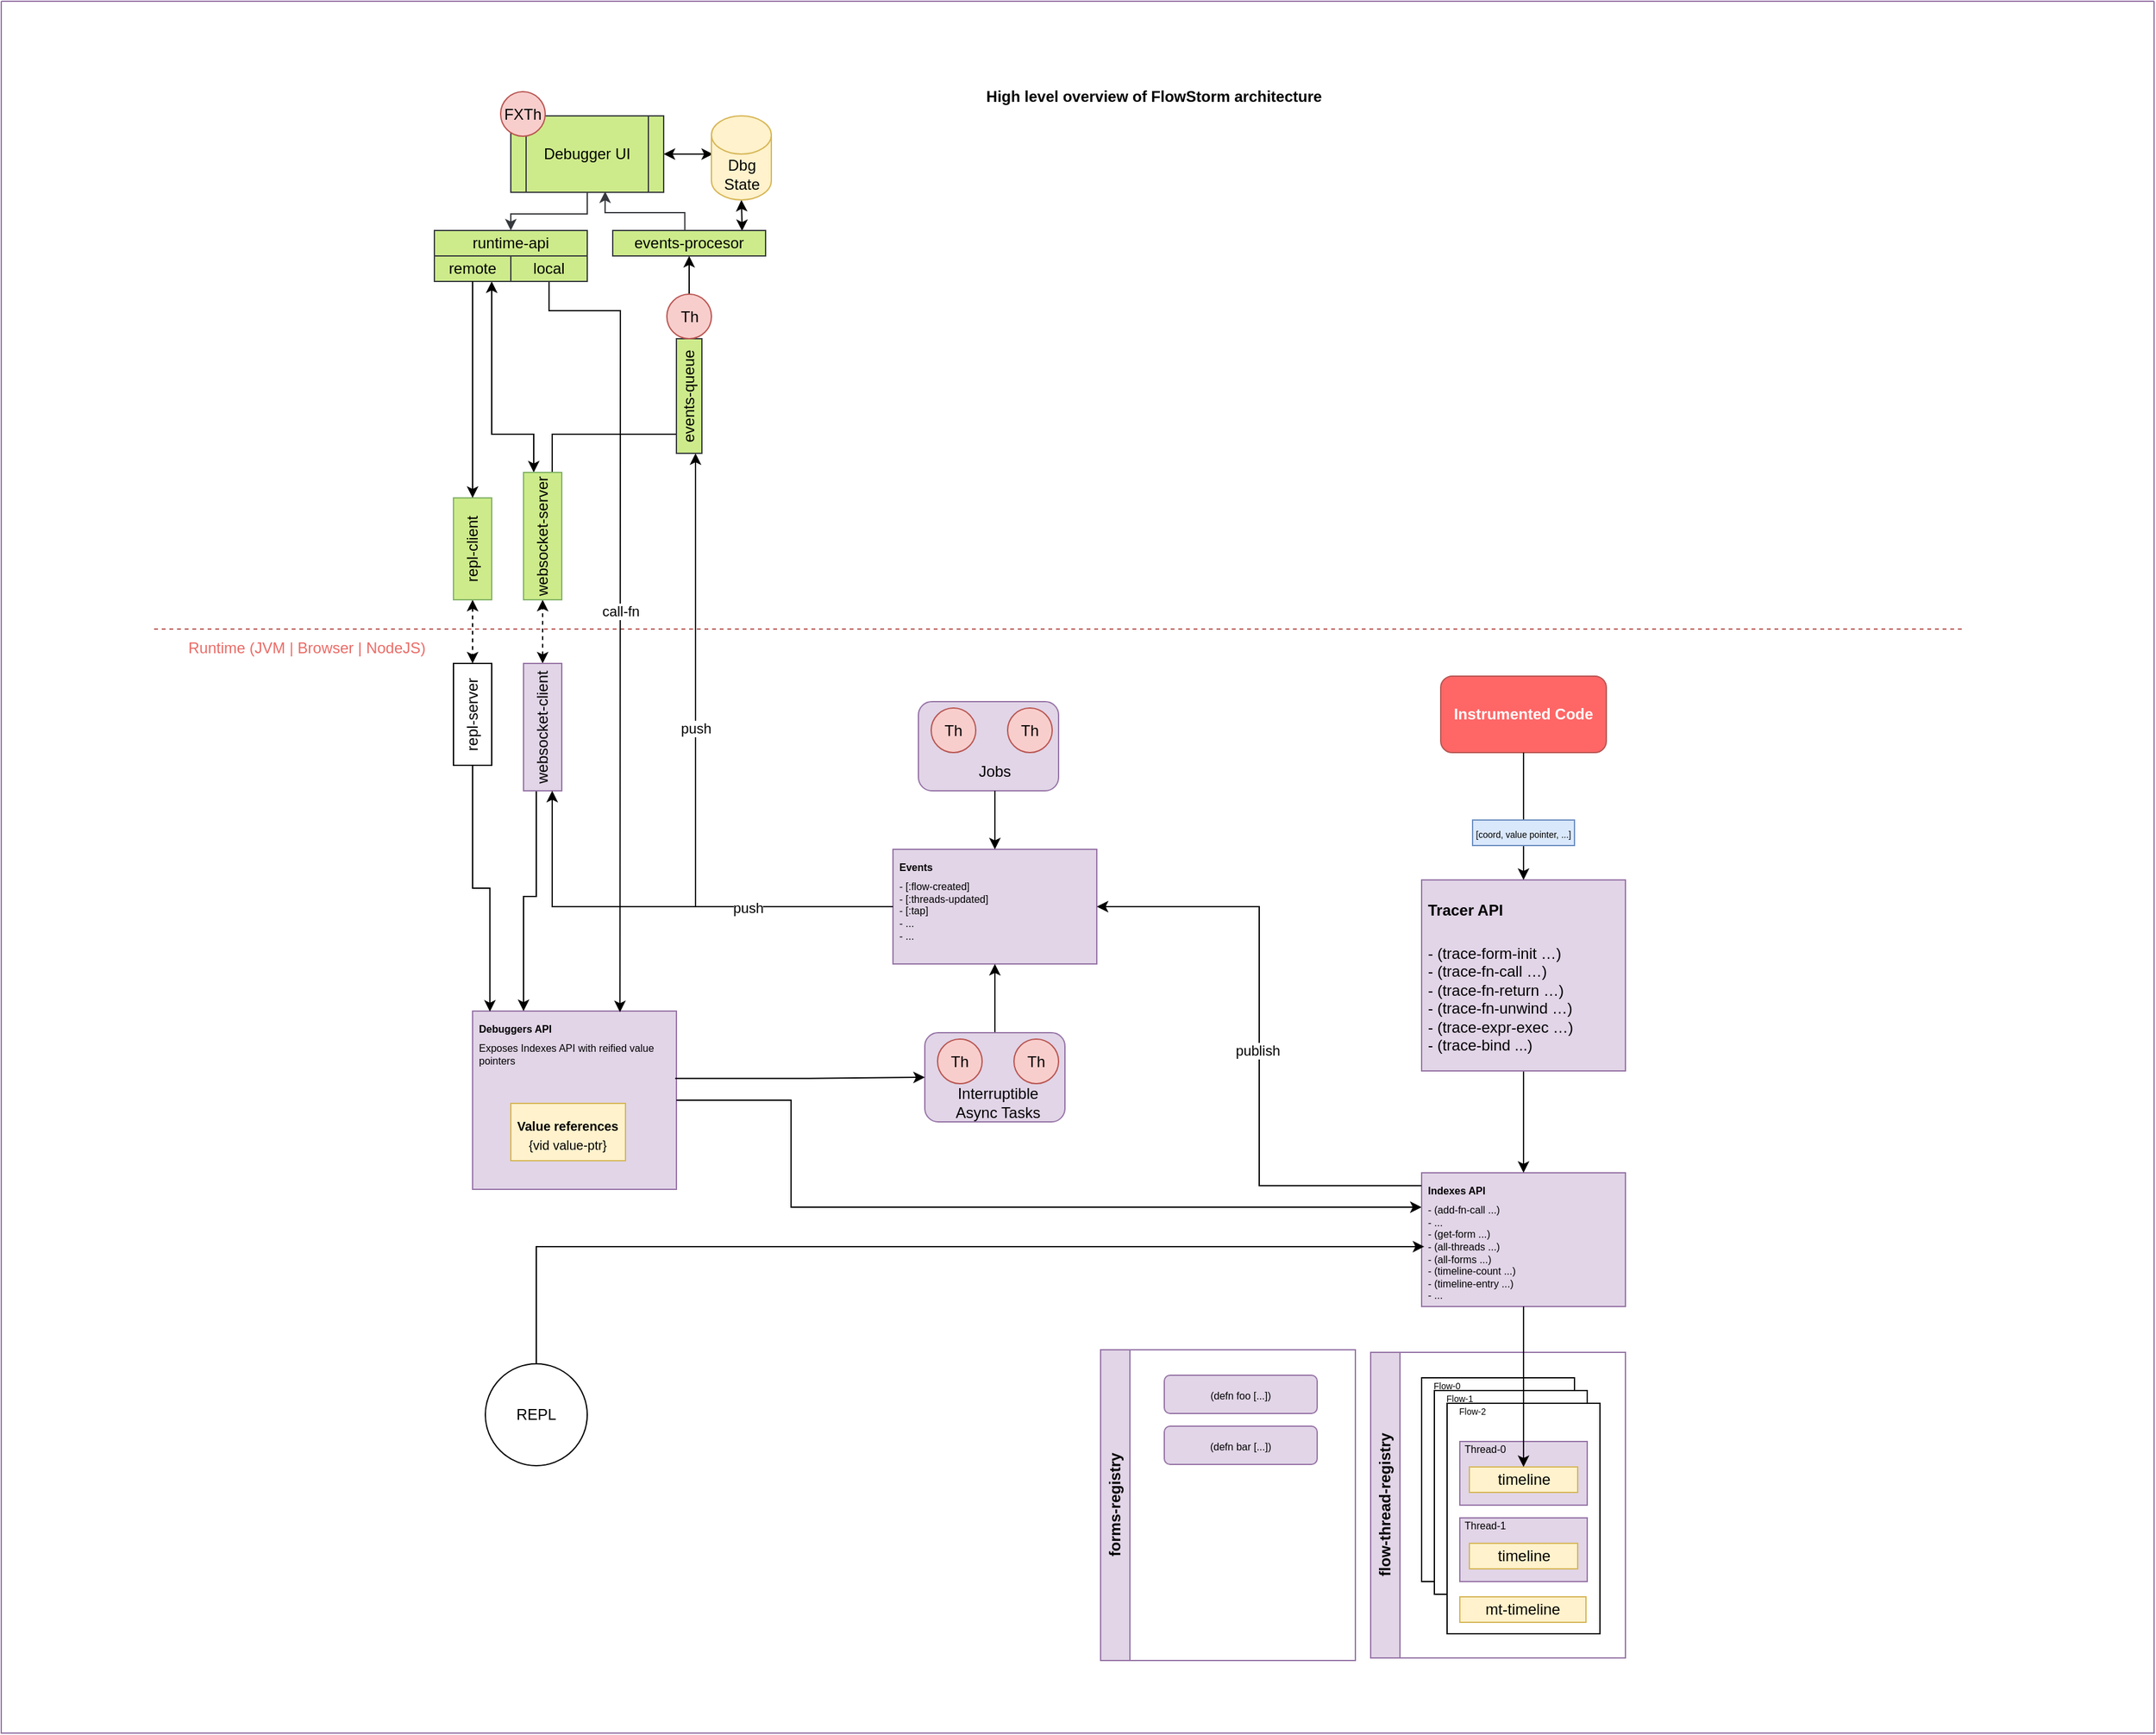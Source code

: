 <mxfile version="21.6.1" type="device">
  <diagram name="Page-1" id="KafUcJg5-WmZ6K7IxeHq">
    <mxGraphModel dx="1430" dy="844" grid="0" gridSize="10" guides="1" tooltips="1" connect="1" arrows="1" fold="1" page="1" pageScale="1" pageWidth="4681" pageHeight="3300" math="0" shadow="0">
      <root>
        <mxCell id="0" />
        <mxCell id="1" parent="0" />
        <mxCell id="op3-RK94J-eC3h-jjMCj-39" style="edgeStyle=orthogonalEdgeStyle;rounded=0;orthogonalLoop=1;jettySize=auto;html=1;entryX=-0.036;entryY=0.533;entryDx=0;entryDy=0;entryPerimeter=0;" parent="1" edge="1">
          <mxGeometry relative="1" as="geometry">
            <mxPoint x="1195.68" y="1485.99" as="targetPoint" />
          </mxGeometry>
        </mxCell>
        <mxCell id="op3-RK94J-eC3h-jjMCj-48" value="" style="group;fillColor=#e1d5e7;strokeColor=#9673a6;" parent="1" vertex="1" connectable="0">
          <mxGeometry x="1120" y="1170" width="160" height="140" as="geometry" />
        </mxCell>
        <mxCell id="op3-RK94J-eC3h-jjMCj-43" value="&lt;h1 style=&quot;font-size: 8px;&quot;&gt;&lt;font style=&quot;font-size: 8px;&quot;&gt;&lt;br&gt;&lt;/font&gt;&lt;/h1&gt;&lt;h1 style=&quot;font-size: 8px;&quot;&gt;Debuggers API&lt;/h1&gt;&lt;div style=&quot;font-size: 8px;&quot;&gt;&lt;div style=&quot;&quot;&gt;&lt;div style=&quot;&quot;&gt;&lt;div&gt;Exposes Indexes API with reified value pointers&amp;nbsp;&lt;/div&gt;&lt;/div&gt;&lt;div&gt;&lt;br&gt;&lt;/div&gt;&lt;/div&gt;&lt;/div&gt;" style="text;html=1;strokeColor=#9673a6;fillColor=#e1d5e7;spacing=5;spacingTop=-20;whiteSpace=wrap;overflow=hidden;rounded=0;" parent="op3-RK94J-eC3h-jjMCj-48" vertex="1">
          <mxGeometry width="160" height="140" as="geometry" />
        </mxCell>
        <mxCell id="op3-RK94J-eC3h-jjMCj-46" value="&lt;h1 style=&quot;font-size: 8px;&quot;&gt;&lt;br&gt;&lt;/h1&gt;&lt;div style=&quot;text-align: center;&quot;&gt;&lt;font style=&quot;font-size: 10px;&quot;&gt;&lt;b&gt;Value references&lt;/b&gt;&lt;/font&gt;&lt;/div&gt;&lt;div style=&quot;text-align: center;&quot;&gt;&lt;font style=&quot;font-size: 10px;&quot;&gt;{vid value-ptr}&lt;/font&gt;&lt;/div&gt;" style="text;html=1;strokeColor=#d6b656;fillColor=#fff2cc;spacing=5;spacingTop=-20;whiteSpace=wrap;overflow=hidden;rounded=0;" parent="op3-RK94J-eC3h-jjMCj-48" vertex="1">
          <mxGeometry x="30" y="72.5" width="90" height="45" as="geometry" />
        </mxCell>
        <mxCell id="op3-RK94J-eC3h-jjMCj-49" style="edgeStyle=orthogonalEdgeStyle;rounded=0;orthogonalLoop=1;jettySize=auto;html=1;entryX=0;entryY=0.25;entryDx=0;entryDy=0;" parent="1" source="op3-RK94J-eC3h-jjMCj-43" target="op3-RK94J-eC3h-jjMCj-29" edge="1">
          <mxGeometry relative="1" as="geometry">
            <Array as="points">
              <mxPoint x="1370" y="1240" />
              <mxPoint x="1370" y="1324" />
              <mxPoint x="1865" y="1324" />
            </Array>
          </mxGeometry>
        </mxCell>
        <mxCell id="op3-RK94J-eC3h-jjMCj-51" style="edgeStyle=orthogonalEdgeStyle;rounded=0;orthogonalLoop=1;jettySize=auto;html=1;entryX=0.25;entryY=0;entryDx=0;entryDy=0;" parent="1" source="op3-RK94J-eC3h-jjMCj-50" target="op3-RK94J-eC3h-jjMCj-43" edge="1">
          <mxGeometry relative="1" as="geometry">
            <Array as="points">
              <mxPoint x="1170" y="1080" />
              <mxPoint x="1160" y="1080" />
            </Array>
          </mxGeometry>
        </mxCell>
        <mxCell id="op3-RK94J-eC3h-jjMCj-54" value="" style="endArrow=none;dashed=1;html=1;rounded=0;fontColor=#EA6B66;labelBorderColor=#EA6B66;labelBackgroundColor=#EA6B66;fillColor=#f8cecc;strokeColor=#b85450;" parent="1" edge="1">
          <mxGeometry width="50" height="50" relative="1" as="geometry">
            <mxPoint x="870" y="870" as="sourcePoint" />
            <mxPoint x="2290" y="870" as="targetPoint" />
          </mxGeometry>
        </mxCell>
        <mxCell id="op3-RK94J-eC3h-jjMCj-55" value="Runtime (JVM | Browser | NodeJS)" style="text;html=1;strokeColor=none;fillColor=none;align=center;verticalAlign=middle;whiteSpace=wrap;rounded=0;fontColor=#EA6B66;" parent="1" vertex="1">
          <mxGeometry x="890" y="870" width="200" height="30" as="geometry" />
        </mxCell>
        <mxCell id="op3-RK94J-eC3h-jjMCj-67" value="&lt;font style=&quot;font-size: 11px;&quot;&gt;call-fn&lt;/font&gt;" style="edgeStyle=orthogonalEdgeStyle;rounded=0;orthogonalLoop=1;jettySize=auto;html=1;exitX=0.5;exitY=1;exitDx=0;exitDy=0;entryX=0.723;entryY=0.006;entryDx=0;entryDy=0;entryPerimeter=0;" parent="1" source="op3-RK94J-eC3h-jjMCj-61" target="op3-RK94J-eC3h-jjMCj-43" edge="1">
          <mxGeometry relative="1" as="geometry">
            <Array as="points">
              <mxPoint x="1180" y="620" />
              <mxPoint x="1236" y="620" />
              <mxPoint x="1236" y="650" />
            </Array>
          </mxGeometry>
        </mxCell>
        <mxCell id="op3-RK94J-eC3h-jjMCj-69" value="" style="swimlane;startSize=0;fillColor=#e1d5e7;strokeColor=#9673a6;" parent="1" vertex="1">
          <mxGeometry x="750" y="377" width="1690" height="1360" as="geometry" />
        </mxCell>
        <mxCell id="op3-RK94J-eC3h-jjMCj-68" value="&lt;b&gt;High level overview of FlowStorm architecture&lt;/b&gt;" style="text;html=1;strokeColor=none;fillColor=none;align=center;verticalAlign=middle;whiteSpace=wrap;rounded=0;" parent="op3-RK94J-eC3h-jjMCj-69" vertex="1">
          <mxGeometry x="565" y="60" width="680" height="30" as="geometry" />
        </mxCell>
        <mxCell id="op3-RK94J-eC3h-jjMCj-29" value="&lt;h1 style=&quot;font-size: 8px;&quot;&gt;&lt;font style=&quot;font-size: 8px;&quot;&gt;&lt;br&gt;&lt;/font&gt;&lt;/h1&gt;&lt;h1 style=&quot;font-size: 8px;&quot;&gt;&lt;font style=&quot;font-size: 8px;&quot;&gt;Indexes API&lt;/font&gt;&lt;/h1&gt;&lt;div style=&quot;font-size: 8px;&quot;&gt;&lt;div style=&quot;&quot;&gt;&lt;div style=&quot;&quot;&gt;&lt;font style=&quot;font-size: 8px;&quot;&gt;- (add-fn-call ...)&lt;/font&gt;&lt;/div&gt;&lt;div style=&quot;&quot;&gt;&lt;font style=&quot;font-size: 8px;&quot;&gt;- ...&lt;/font&gt;&lt;/div&gt;&lt;div style=&quot;&quot;&gt;&lt;font style=&quot;font-size: 8px;&quot;&gt;- (get-form ...)&lt;/font&gt;&lt;/div&gt;&lt;div style=&quot;&quot;&gt;&lt;font style=&quot;font-size: 8px;&quot;&gt;- (all-threads ...)&lt;/font&gt;&lt;/div&gt;&lt;div style=&quot;&quot;&gt;&lt;font style=&quot;font-size: 8px;&quot;&gt;- (all-forms ...)&lt;/font&gt;&lt;/div&gt;&lt;div style=&quot;&quot;&gt;&lt;font style=&quot;font-size: 8px;&quot;&gt;- (timeline-count ...)&lt;/font&gt;&lt;/div&gt;&lt;div style=&quot;&quot;&gt;&lt;font style=&quot;font-size: 8px;&quot;&gt;- (timeline-entry ...)&lt;/font&gt;&lt;/div&gt;&lt;div style=&quot;&quot;&gt;&lt;font style=&quot;font-size: 8px;&quot;&gt;- ...&lt;/font&gt;&lt;/div&gt;&lt;/div&gt;&lt;/div&gt;" style="text;html=1;strokeColor=#9673a6;fillColor=#e1d5e7;spacing=5;spacingTop=-20;whiteSpace=wrap;overflow=hidden;rounded=0;" parent="op3-RK94J-eC3h-jjMCj-69" vertex="1">
          <mxGeometry x="1115" y="920" width="160" height="105" as="geometry" />
        </mxCell>
        <mxCell id="SQkHDufhQtF8TV6C0DT0-6" style="edgeStyle=orthogonalEdgeStyle;rounded=0;orthogonalLoop=1;jettySize=auto;html=1;exitX=0;exitY=0.5;exitDx=0;exitDy=0;entryX=0;entryY=0.75;entryDx=0;entryDy=0;" parent="op3-RK94J-eC3h-jjMCj-69" source="op3-RK94J-eC3h-jjMCj-32" target="SQkHDufhQtF8TV6C0DT0-3" edge="1">
          <mxGeometry relative="1" as="geometry" />
        </mxCell>
        <mxCell id="SQkHDufhQtF8TV6C0DT0-13" value="push" style="edgeLabel;html=1;align=center;verticalAlign=middle;resizable=0;points=[];" parent="SQkHDufhQtF8TV6C0DT0-6" vertex="1" connectable="0">
          <mxGeometry x="0.156" relative="1" as="geometry">
            <mxPoint as="offset" />
          </mxGeometry>
        </mxCell>
        <mxCell id="op3-RK94J-eC3h-jjMCj-32" value="&lt;h1 style=&quot;font-size: 8px;&quot;&gt;&lt;font style=&quot;font-size: 8px;&quot;&gt;&lt;br&gt;&lt;/font&gt;&lt;/h1&gt;&lt;h1 style=&quot;font-size: 8px;&quot;&gt;Events&lt;/h1&gt;&lt;div style=&quot;font-size: 8px;&quot;&gt;&lt;div style=&quot;&quot;&gt;&lt;div style=&quot;&quot;&gt;&lt;div&gt;&lt;span style=&quot;background-color: initial;&quot;&gt;- [:flow-created]&lt;/span&gt;&lt;br&gt;&lt;/div&gt;&lt;div&gt;- [:threads-updated]&lt;/div&gt;&lt;div&gt;- [:tap]&lt;/div&gt;&lt;div&gt;- ...&lt;/div&gt;&lt;div&gt;- ...&lt;/div&gt;&lt;div&gt;&lt;br&gt;&lt;/div&gt;&lt;/div&gt;&lt;div&gt;&lt;br&gt;&lt;/div&gt;&lt;/div&gt;&lt;/div&gt;" style="text;html=1;strokeColor=#9673a6;fillColor=#e1d5e7;spacing=5;spacingTop=-20;whiteSpace=wrap;overflow=hidden;rounded=0;" parent="op3-RK94J-eC3h-jjMCj-69" vertex="1">
          <mxGeometry x="700" y="666" width="160" height="90" as="geometry" />
        </mxCell>
        <mxCell id="SQkHDufhQtF8TV6C0DT0-9" style="edgeStyle=orthogonalEdgeStyle;rounded=0;orthogonalLoop=1;jettySize=auto;html=1;exitX=0.5;exitY=0;exitDx=0;exitDy=0;entryX=0.5;entryY=1;entryDx=0;entryDy=0;startArrow=classic;startFill=1;dashed=1;" parent="op3-RK94J-eC3h-jjMCj-69" source="op3-RK94J-eC3h-jjMCj-50" target="SQkHDufhQtF8TV6C0DT0-7" edge="1">
          <mxGeometry relative="1" as="geometry" />
        </mxCell>
        <mxCell id="op3-RK94J-eC3h-jjMCj-50" value="websocket-client" style="rounded=0;whiteSpace=wrap;html=1;horizontal=0;fillColor=#e1d5e7;strokeColor=#9673a6;" parent="op3-RK94J-eC3h-jjMCj-69" vertex="1">
          <mxGeometry x="410" y="520" width="30" height="100" as="geometry" />
        </mxCell>
        <mxCell id="op3-RK94J-eC3h-jjMCj-52" style="edgeStyle=orthogonalEdgeStyle;rounded=0;orthogonalLoop=1;jettySize=auto;html=1;entryX=0.75;entryY=1;entryDx=0;entryDy=0;" parent="op3-RK94J-eC3h-jjMCj-69" source="op3-RK94J-eC3h-jjMCj-32" target="op3-RK94J-eC3h-jjMCj-50" edge="1">
          <mxGeometry relative="1" as="geometry" />
        </mxCell>
        <mxCell id="op3-RK94J-eC3h-jjMCj-53" value="push" style="edgeLabel;html=1;align=center;verticalAlign=middle;resizable=0;points=[];" parent="op3-RK94J-eC3h-jjMCj-52" vertex="1" connectable="0">
          <mxGeometry x="-0.362" y="1" relative="1" as="geometry">
            <mxPoint as="offset" />
          </mxGeometry>
        </mxCell>
        <mxCell id="op3-RK94J-eC3h-jjMCj-66" style="edgeStyle=orthogonalEdgeStyle;rounded=0;orthogonalLoop=1;jettySize=auto;html=1;entryX=0.25;entryY=0;entryDx=0;entryDy=0;startArrow=classic;startFill=1;exitX=0.75;exitY=1;exitDx=0;exitDy=0;" parent="op3-RK94J-eC3h-jjMCj-69" source="op3-RK94J-eC3h-jjMCj-60" target="SQkHDufhQtF8TV6C0DT0-7" edge="1">
          <mxGeometry relative="1" as="geometry">
            <Array as="points">
              <mxPoint x="385" y="340" />
              <mxPoint x="418" y="340" />
              <mxPoint x="418" y="370" />
            </Array>
          </mxGeometry>
        </mxCell>
        <mxCell id="SQkHDufhQtF8TV6C0DT0-5" style="edgeStyle=orthogonalEdgeStyle;rounded=0;orthogonalLoop=1;jettySize=auto;html=1;exitX=0.75;exitY=0;exitDx=0;exitDy=0;entryX=0;entryY=0.25;entryDx=0;entryDy=0;" parent="op3-RK94J-eC3h-jjMCj-69" source="SQkHDufhQtF8TV6C0DT0-7" target="SQkHDufhQtF8TV6C0DT0-3" edge="1">
          <mxGeometry relative="1" as="geometry">
            <Array as="points">
              <mxPoint x="433" y="340" />
              <mxPoint x="535" y="340" />
            </Array>
          </mxGeometry>
        </mxCell>
        <mxCell id="3JVosarM1otrULn8aCVN-28" style="edgeStyle=orthogonalEdgeStyle;rounded=0;orthogonalLoop=1;jettySize=auto;html=1;exitX=1;exitY=0.5;exitDx=0;exitDy=0;entryX=0.025;entryY=0.444;entryDx=0;entryDy=0;entryPerimeter=0;startArrow=classic;startFill=1;" edge="1" parent="op3-RK94J-eC3h-jjMCj-69" source="op3-RK94J-eC3h-jjMCj-56" target="3JVosarM1otrULn8aCVN-23">
          <mxGeometry relative="1" as="geometry" />
        </mxCell>
        <mxCell id="op3-RK94J-eC3h-jjMCj-56" value="Debugger UI" style="shape=process;whiteSpace=wrap;html=1;backgroundOutline=1;fillColor=#cdeb8b;strokeColor=#36393d;" parent="op3-RK94J-eC3h-jjMCj-69" vertex="1">
          <mxGeometry x="400" y="90" width="120" height="60" as="geometry" />
        </mxCell>
        <mxCell id="op3-RK94J-eC3h-jjMCj-57" value="runtime-api" style="rounded=0;whiteSpace=wrap;html=1;fillColor=#cdeb8b;strokeColor=#36393d;" parent="op3-RK94J-eC3h-jjMCj-69" vertex="1">
          <mxGeometry x="340" y="180" width="120" height="20" as="geometry" />
        </mxCell>
        <mxCell id="op3-RK94J-eC3h-jjMCj-60" value="remote" style="rounded=0;whiteSpace=wrap;html=1;fillColor=#cdeb8b;strokeColor=#36393d;" parent="op3-RK94J-eC3h-jjMCj-69" vertex="1">
          <mxGeometry x="340" y="200" width="60" height="20" as="geometry" />
        </mxCell>
        <mxCell id="op3-RK94J-eC3h-jjMCj-61" value="local" style="rounded=0;whiteSpace=wrap;html=1;fillColor=#cdeb8b;strokeColor=#36393d;" parent="op3-RK94J-eC3h-jjMCj-69" vertex="1">
          <mxGeometry x="400" y="200" width="60" height="20" as="geometry" />
        </mxCell>
        <mxCell id="SQkHDufhQtF8TV6C0DT0-11" style="edgeStyle=orthogonalEdgeStyle;rounded=0;orthogonalLoop=1;jettySize=auto;html=1;exitX=0.5;exitY=1;exitDx=0;exitDy=0;entryX=0.5;entryY=0;entryDx=0;entryDy=0;startArrow=classic;startFill=1;dashed=1;" parent="op3-RK94J-eC3h-jjMCj-69" source="op3-RK94J-eC3h-jjMCj-62" target="SQkHDufhQtF8TV6C0DT0-10" edge="1">
          <mxGeometry relative="1" as="geometry" />
        </mxCell>
        <mxCell id="op3-RK94J-eC3h-jjMCj-62" value="repl-client" style="rounded=0;whiteSpace=wrap;html=1;horizontal=0;fillColor=#CDEB8B;strokeColor=#82b366;" parent="op3-RK94J-eC3h-jjMCj-69" vertex="1">
          <mxGeometry x="355" y="390" width="30" height="80" as="geometry" />
        </mxCell>
        <mxCell id="op3-RK94J-eC3h-jjMCj-64" style="edgeStyle=orthogonalEdgeStyle;rounded=0;orthogonalLoop=1;jettySize=auto;html=1;entryX=0.5;entryY=0;entryDx=0;entryDy=0;" parent="op3-RK94J-eC3h-jjMCj-69" source="op3-RK94J-eC3h-jjMCj-60" target="op3-RK94J-eC3h-jjMCj-62" edge="1">
          <mxGeometry relative="1" as="geometry" />
        </mxCell>
        <mxCell id="3JVosarM1otrULn8aCVN-27" style="edgeStyle=orthogonalEdgeStyle;rounded=0;orthogonalLoop=1;jettySize=auto;html=1;exitX=0.846;exitY=0.02;exitDx=0;exitDy=0;entryX=0.5;entryY=1;entryDx=0;entryDy=0;entryPerimeter=0;exitPerimeter=0;startArrow=classic;startFill=1;" edge="1" parent="op3-RK94J-eC3h-jjMCj-69" source="SQkHDufhQtF8TV6C0DT0-1" target="3JVosarM1otrULn8aCVN-23">
          <mxGeometry relative="1" as="geometry">
            <Array as="points">
              <mxPoint x="582" y="175" />
              <mxPoint x="581" y="175" />
            </Array>
          </mxGeometry>
        </mxCell>
        <mxCell id="SQkHDufhQtF8TV6C0DT0-1" value="events-procesor" style="rounded=0;whiteSpace=wrap;html=1;fillColor=#cdeb8b;strokeColor=#36393d;" parent="op3-RK94J-eC3h-jjMCj-69" vertex="1">
          <mxGeometry x="480" y="180" width="120" height="20" as="geometry" />
        </mxCell>
        <mxCell id="SQkHDufhQtF8TV6C0DT0-4" style="edgeStyle=orthogonalEdgeStyle;rounded=0;orthogonalLoop=1;jettySize=auto;html=1;exitX=0.5;exitY=0;exitDx=0;exitDy=0;entryX=0.5;entryY=1;entryDx=0;entryDy=0;" parent="op3-RK94J-eC3h-jjMCj-69" source="3JVosarM1otrULn8aCVN-2" target="SQkHDufhQtF8TV6C0DT0-1" edge="1">
          <mxGeometry relative="1" as="geometry">
            <Array as="points" />
          </mxGeometry>
        </mxCell>
        <mxCell id="op3-RK94J-eC3h-jjMCj-63" style="edgeStyle=orthogonalEdgeStyle;rounded=0;orthogonalLoop=1;jettySize=auto;html=1;entryX=0.5;entryY=0;entryDx=0;entryDy=0;fillColor=#cdeb8b;strokeColor=#36393d;exitX=0.5;exitY=1;exitDx=0;exitDy=0;" parent="op3-RK94J-eC3h-jjMCj-69" source="op3-RK94J-eC3h-jjMCj-56" target="op3-RK94J-eC3h-jjMCj-57" edge="1">
          <mxGeometry relative="1" as="geometry">
            <mxPoint x="400" y="160" as="sourcePoint" />
            <Array as="points">
              <mxPoint x="460" y="167" />
              <mxPoint x="400" y="167" />
            </Array>
          </mxGeometry>
        </mxCell>
        <mxCell id="SQkHDufhQtF8TV6C0DT0-2" style="edgeStyle=orthogonalEdgeStyle;rounded=0;orthogonalLoop=1;jettySize=auto;html=1;entryX=0.617;entryY=0.989;entryDx=0;entryDy=0;fillColor=#cdeb8b;strokeColor=#36393d;exitX=0.472;exitY=-0.017;exitDx=0;exitDy=0;exitPerimeter=0;entryPerimeter=0;" parent="op3-RK94J-eC3h-jjMCj-69" source="SQkHDufhQtF8TV6C0DT0-1" target="op3-RK94J-eC3h-jjMCj-56" edge="1">
          <mxGeometry relative="1" as="geometry">
            <mxPoint x="470" y="160" as="sourcePoint" />
            <mxPoint x="410" y="190" as="targetPoint" />
            <Array as="points">
              <mxPoint x="537" y="166" />
              <mxPoint x="474" y="166" />
            </Array>
          </mxGeometry>
        </mxCell>
        <mxCell id="SQkHDufhQtF8TV6C0DT0-7" value="websocket-server" style="rounded=0;whiteSpace=wrap;html=1;horizontal=0;fillColor=#CDEB8B;strokeColor=#82b366;" parent="op3-RK94J-eC3h-jjMCj-69" vertex="1">
          <mxGeometry x="410" y="370" width="30" height="100" as="geometry" />
        </mxCell>
        <mxCell id="SQkHDufhQtF8TV6C0DT0-10" value="repl-server" style="rounded=0;whiteSpace=wrap;html=1;horizontal=0;" parent="op3-RK94J-eC3h-jjMCj-69" vertex="1">
          <mxGeometry x="355" y="520" width="30" height="80" as="geometry" />
        </mxCell>
        <mxCell id="op3-RK94J-eC3h-jjMCj-38" value="REPL" style="ellipse;whiteSpace=wrap;html=1;aspect=fixed;" parent="op3-RK94J-eC3h-jjMCj-69" vertex="1">
          <mxGeometry x="380" y="1070" width="80" height="80" as="geometry" />
        </mxCell>
        <mxCell id="op3-RK94J-eC3h-jjMCj-40" style="edgeStyle=orthogonalEdgeStyle;rounded=0;orthogonalLoop=1;jettySize=auto;html=1;entryX=0.013;entryY=0.552;entryDx=0;entryDy=0;entryPerimeter=0;" parent="op3-RK94J-eC3h-jjMCj-69" source="op3-RK94J-eC3h-jjMCj-38" target="op3-RK94J-eC3h-jjMCj-29" edge="1">
          <mxGeometry relative="1" as="geometry">
            <mxPoint x="445.68" y="1166.68" as="targetPoint" />
            <Array as="points">
              <mxPoint x="420" y="978" />
            </Array>
          </mxGeometry>
        </mxCell>
        <mxCell id="op3-RK94J-eC3h-jjMCj-1" value="&lt;font color=&quot;#ffffff&quot;&gt;&lt;b&gt;Instrumented Code&lt;/b&gt;&lt;/font&gt;" style="rounded=1;whiteSpace=wrap;html=1;fillColor=#FF6666;strokeColor=#b85450;" parent="op3-RK94J-eC3h-jjMCj-69" vertex="1">
          <mxGeometry x="1130" y="530" width="130" height="60" as="geometry" />
        </mxCell>
        <mxCell id="SQkHDufhQtF8TV6C0DT0-14" style="edgeStyle=orthogonalEdgeStyle;rounded=0;orthogonalLoop=1;jettySize=auto;html=1;exitX=0.5;exitY=1;exitDx=0;exitDy=0;entryX=0.5;entryY=0;entryDx=0;entryDy=0;" parent="op3-RK94J-eC3h-jjMCj-69" source="op3-RK94J-eC3h-jjMCj-3" target="op3-RK94J-eC3h-jjMCj-29" edge="1">
          <mxGeometry relative="1" as="geometry" />
        </mxCell>
        <mxCell id="op3-RK94J-eC3h-jjMCj-3" value="&lt;h1&gt;&lt;font style=&quot;font-size: 12px;&quot;&gt;Tracer API&lt;/font&gt;&lt;/h1&gt;&lt;div&gt;&lt;div style=&quot;&quot;&gt;- (trace-form-init …)&lt;/div&gt;&lt;div style=&quot;&quot;&gt;- (trace-fn-call …)&lt;/div&gt;&lt;div style=&quot;&quot;&gt;- (trace-fn-return …)&lt;br&gt;&lt;/div&gt;&lt;div style=&quot;&quot;&gt;- (trace-fn-unwind …)&lt;/div&gt;&lt;div style=&quot;&quot;&gt;- (trace-expr-exec …)&lt;/div&gt;&lt;/div&gt;&lt;div style=&quot;&quot;&gt;- (trace-bind ...)&lt;/div&gt;" style="text;html=1;strokeColor=#9673a6;fillColor=#e1d5e7;spacing=5;spacingTop=-20;whiteSpace=wrap;overflow=hidden;rounded=0;" parent="op3-RK94J-eC3h-jjMCj-69" vertex="1">
          <mxGeometry x="1115" y="690" width="160" height="150" as="geometry" />
        </mxCell>
        <mxCell id="op3-RK94J-eC3h-jjMCj-5" value="" style="edgeStyle=orthogonalEdgeStyle;rounded=0;orthogonalLoop=1;jettySize=auto;html=1;entryX=0.5;entryY=0;entryDx=0;entryDy=0;" parent="op3-RK94J-eC3h-jjMCj-69" source="op3-RK94J-eC3h-jjMCj-1" target="op3-RK94J-eC3h-jjMCj-3" edge="1">
          <mxGeometry relative="1" as="geometry" />
        </mxCell>
        <mxCell id="op3-RK94J-eC3h-jjMCj-33" style="edgeStyle=orthogonalEdgeStyle;rounded=0;orthogonalLoop=1;jettySize=auto;html=1;entryX=1;entryY=0.5;entryDx=0;entryDy=0;exitX=-0.001;exitY=0.096;exitDx=0;exitDy=0;exitPerimeter=0;" parent="op3-RK94J-eC3h-jjMCj-69" source="op3-RK94J-eC3h-jjMCj-29" target="op3-RK94J-eC3h-jjMCj-32" edge="1">
          <mxGeometry relative="1" as="geometry" />
        </mxCell>
        <mxCell id="op3-RK94J-eC3h-jjMCj-34" value="publish" style="edgeLabel;html=1;align=center;verticalAlign=middle;resizable=0;points=[];" parent="op3-RK94J-eC3h-jjMCj-33" vertex="1" connectable="0">
          <mxGeometry x="-0.014" y="2" relative="1" as="geometry">
            <mxPoint as="offset" />
          </mxGeometry>
        </mxCell>
        <mxCell id="op3-RK94J-eC3h-jjMCj-22" value="" style="group;" parent="op3-RK94J-eC3h-jjMCj-69" vertex="1" connectable="0">
          <mxGeometry x="1075" y="1061" width="200" height="270" as="geometry" />
        </mxCell>
        <mxCell id="op3-RK94J-eC3h-jjMCj-7" value="" style="rounded=0;whiteSpace=wrap;html=1;" parent="op3-RK94J-eC3h-jjMCj-22" vertex="1">
          <mxGeometry x="40" y="20" width="120" height="160" as="geometry" />
        </mxCell>
        <mxCell id="op3-RK94J-eC3h-jjMCj-8" value="" style="rounded=0;whiteSpace=wrap;html=1;" parent="op3-RK94J-eC3h-jjMCj-22" vertex="1">
          <mxGeometry x="50" y="30" width="120" height="160" as="geometry" />
        </mxCell>
        <mxCell id="op3-RK94J-eC3h-jjMCj-9" value="" style="rounded=0;whiteSpace=wrap;html=1;" parent="op3-RK94J-eC3h-jjMCj-22" vertex="1">
          <mxGeometry x="60" y="40" width="120" height="181" as="geometry" />
        </mxCell>
        <mxCell id="op3-RK94J-eC3h-jjMCj-13" value="" style="group;fillColor=#e1d5e7;strokeColor=#9673a6;" parent="op3-RK94J-eC3h-jjMCj-22" vertex="1" connectable="0">
          <mxGeometry x="70" y="70" width="100" height="50" as="geometry" />
        </mxCell>
        <mxCell id="op3-RK94J-eC3h-jjMCj-10" value="" style="rounded=0;whiteSpace=wrap;html=1;fillColor=#e1d5e7;strokeColor=#9673a6;" parent="op3-RK94J-eC3h-jjMCj-13" vertex="1">
          <mxGeometry width="100" height="50" as="geometry" />
        </mxCell>
        <mxCell id="op3-RK94J-eC3h-jjMCj-11" value="&lt;font style=&quot;font-size: 8px;&quot;&gt;Thread-0&lt;/font&gt;" style="text;html=1;strokeColor=none;fillColor=none;align=center;verticalAlign=middle;whiteSpace=wrap;rounded=0;" parent="op3-RK94J-eC3h-jjMCj-13" vertex="1">
          <mxGeometry width="40" height="10" as="geometry" />
        </mxCell>
        <mxCell id="op3-RK94J-eC3h-jjMCj-12" value="timeline" style="rounded=0;whiteSpace=wrap;html=1;fillColor=#fff2cc;strokeColor=#d6b656;" parent="op3-RK94J-eC3h-jjMCj-13" vertex="1">
          <mxGeometry x="7.5" y="20" width="85" height="20" as="geometry" />
        </mxCell>
        <mxCell id="op3-RK94J-eC3h-jjMCj-14" value="" style="group;fillColor=#e1d5e7;strokeColor=#9673a6;" parent="op3-RK94J-eC3h-jjMCj-22" vertex="1" connectable="0">
          <mxGeometry x="70" y="130" width="100" height="50" as="geometry" />
        </mxCell>
        <mxCell id="op3-RK94J-eC3h-jjMCj-16" value="&lt;font style=&quot;font-size: 8px;&quot;&gt;Thread-1&lt;/font&gt;" style="text;html=1;strokeColor=none;fillColor=none;align=center;verticalAlign=middle;whiteSpace=wrap;rounded=0;" parent="op3-RK94J-eC3h-jjMCj-14" vertex="1">
          <mxGeometry width="40" height="10" as="geometry" />
        </mxCell>
        <mxCell id="op3-RK94J-eC3h-jjMCj-17" value="timeline" style="rounded=0;whiteSpace=wrap;html=1;fillColor=#fff2cc;strokeColor=#d6b656;" parent="op3-RK94J-eC3h-jjMCj-14" vertex="1">
          <mxGeometry x="7.5" y="20" width="85" height="20" as="geometry" />
        </mxCell>
        <mxCell id="op3-RK94J-eC3h-jjMCj-18" value="&lt;font style=&quot;font-size: 7px;&quot;&gt;Flow-0&lt;/font&gt;" style="text;html=1;strokeColor=none;fillColor=none;align=center;verticalAlign=middle;whiteSpace=wrap;rounded=0;" parent="op3-RK94J-eC3h-jjMCj-22" vertex="1">
          <mxGeometry x="30" y="20" width="60" height="10" as="geometry" />
        </mxCell>
        <mxCell id="op3-RK94J-eC3h-jjMCj-19" value="&lt;font style=&quot;font-size: 7px;&quot;&gt;Flow-1&lt;/font&gt;" style="text;html=1;strokeColor=none;fillColor=none;align=center;verticalAlign=middle;whiteSpace=wrap;rounded=0;" parent="op3-RK94J-eC3h-jjMCj-22" vertex="1">
          <mxGeometry x="40" y="30" width="60" height="10" as="geometry" />
        </mxCell>
        <mxCell id="op3-RK94J-eC3h-jjMCj-20" value="&lt;font style=&quot;font-size: 7px;&quot;&gt;Flow-2&lt;/font&gt;" style="text;html=1;strokeColor=none;fillColor=none;align=center;verticalAlign=middle;whiteSpace=wrap;rounded=0;" parent="op3-RK94J-eC3h-jjMCj-22" vertex="1">
          <mxGeometry x="50" y="40" width="60" height="10" as="geometry" />
        </mxCell>
        <mxCell id="op3-RK94J-eC3h-jjMCj-21" value="flow-thread-registry" style="swimlane;horizontal=0;whiteSpace=wrap;html=1;fillColor=#e1d5e7;strokeColor=#9673a6;" parent="op3-RK94J-eC3h-jjMCj-22" vertex="1">
          <mxGeometry width="200" height="240" as="geometry" />
        </mxCell>
        <mxCell id="3JVosarM1otrULn8aCVN-26" value="mt-timeline" style="rounded=0;whiteSpace=wrap;html=1;fillColor=#fff2cc;strokeColor=#d6b656;" vertex="1" parent="op3-RK94J-eC3h-jjMCj-22">
          <mxGeometry x="70" y="192" width="99" height="20" as="geometry" />
        </mxCell>
        <mxCell id="op3-RK94J-eC3h-jjMCj-24" value="forms-registry" style="swimlane;horizontal=0;whiteSpace=wrap;html=1;fillColor=#e1d5e7;strokeColor=#9673a6;" parent="op3-RK94J-eC3h-jjMCj-69" vertex="1">
          <mxGeometry x="863" y="1059" width="200" height="244" as="geometry" />
        </mxCell>
        <mxCell id="op3-RK94J-eC3h-jjMCj-25" value="&lt;font style=&quot;font-size: 8px;&quot;&gt;(defn foo [...])&lt;/font&gt;" style="rounded=1;whiteSpace=wrap;html=1;fillColor=#e1d5e7;strokeColor=#9673a6;" parent="op3-RK94J-eC3h-jjMCj-24" vertex="1">
          <mxGeometry x="50" y="20" width="120" height="30" as="geometry" />
        </mxCell>
        <mxCell id="op3-RK94J-eC3h-jjMCj-26" value="&lt;font style=&quot;font-size: 8px;&quot;&gt;(defn bar [...])&lt;/font&gt;" style="rounded=1;whiteSpace=wrap;html=1;fillColor=#e1d5e7;strokeColor=#9673a6;" parent="op3-RK94J-eC3h-jjMCj-24" vertex="1">
          <mxGeometry x="50" y="60" width="120" height="30" as="geometry" />
        </mxCell>
        <mxCell id="bpvOFd_PEQqJzHh414_2-1" style="rounded=0;orthogonalLoop=1;jettySize=auto;html=1;exitX=0.5;exitY=1;exitDx=0;exitDy=0;entryX=0.5;entryY=0;entryDx=0;entryDy=0;" parent="op3-RK94J-eC3h-jjMCj-69" source="op3-RK94J-eC3h-jjMCj-29" target="op3-RK94J-eC3h-jjMCj-12" edge="1">
          <mxGeometry relative="1" as="geometry" />
        </mxCell>
        <mxCell id="3JVosarM1otrULn8aCVN-4" value="" style="group" vertex="1" connectable="0" parent="op3-RK94J-eC3h-jjMCj-69">
          <mxGeometry x="522.5" y="230" width="35" height="125" as="geometry" />
        </mxCell>
        <mxCell id="SQkHDufhQtF8TV6C0DT0-3" value="events-queue" style="rounded=0;whiteSpace=wrap;html=1;fillColor=#cdeb8b;strokeColor=#36393d;flipV=0;rotation=-90;" parent="3JVosarM1otrULn8aCVN-4" vertex="1">
          <mxGeometry x="-27.5" y="70" width="90" height="20" as="geometry" />
        </mxCell>
        <mxCell id="3JVosarM1otrULn8aCVN-2" value="Th" style="ellipse;whiteSpace=wrap;html=1;aspect=fixed;fillColor=#f8cecc;strokeColor=#b85450;" vertex="1" parent="3JVosarM1otrULn8aCVN-4">
          <mxGeometry width="35" height="35" as="geometry" />
        </mxCell>
        <mxCell id="3JVosarM1otrULn8aCVN-3" value="" style="edgeStyle=orthogonalEdgeStyle;rounded=0;orthogonalLoop=1;jettySize=auto;html=1;exitX=1;exitY=0.5;exitDx=0;exitDy=0;entryX=0.5;entryY=1;entryDx=0;entryDy=0;" edge="1" parent="3JVosarM1otrULn8aCVN-4" source="SQkHDufhQtF8TV6C0DT0-3" target="3JVosarM1otrULn8aCVN-2">
          <mxGeometry relative="1" as="geometry">
            <mxPoint x="1290" y="635" as="sourcePoint" />
            <mxPoint x="1290" y="570" as="targetPoint" />
          </mxGeometry>
        </mxCell>
        <mxCell id="3JVosarM1otrULn8aCVN-10" value="" style="group" vertex="1" connectable="0" parent="op3-RK94J-eC3h-jjMCj-69">
          <mxGeometry x="720" y="550" width="110" height="70" as="geometry" />
        </mxCell>
        <mxCell id="3JVosarM1otrULn8aCVN-5" value="" style="rounded=1;whiteSpace=wrap;html=1;fillColor=#e1d5e7;strokeColor=#9673a6;" vertex="1" parent="3JVosarM1otrULn8aCVN-10">
          <mxGeometry width="110" height="70" as="geometry" />
        </mxCell>
        <mxCell id="3JVosarM1otrULn8aCVN-6" value="Jobs" style="text;html=1;strokeColor=none;fillColor=none;align=center;verticalAlign=middle;whiteSpace=wrap;rounded=0;" vertex="1" parent="3JVosarM1otrULn8aCVN-10">
          <mxGeometry x="30" y="40" width="60" height="30" as="geometry" />
        </mxCell>
        <mxCell id="3JVosarM1otrULn8aCVN-8" value="Th" style="ellipse;whiteSpace=wrap;html=1;aspect=fixed;fillColor=#f8cecc;strokeColor=#b85450;" vertex="1" parent="3JVosarM1otrULn8aCVN-10">
          <mxGeometry x="10" y="5" width="35" height="35" as="geometry" />
        </mxCell>
        <mxCell id="3JVosarM1otrULn8aCVN-9" value="Th" style="ellipse;whiteSpace=wrap;html=1;aspect=fixed;fillColor=#f8cecc;strokeColor=#b85450;" vertex="1" parent="3JVosarM1otrULn8aCVN-10">
          <mxGeometry x="70" y="5" width="35" height="35" as="geometry" />
        </mxCell>
        <mxCell id="3JVosarM1otrULn8aCVN-12" style="edgeStyle=orthogonalEdgeStyle;rounded=0;orthogonalLoop=1;jettySize=auto;html=1;exitX=0.5;exitY=1;exitDx=0;exitDy=0;" edge="1" parent="op3-RK94J-eC3h-jjMCj-69" source="3JVosarM1otrULn8aCVN-6" target="op3-RK94J-eC3h-jjMCj-32">
          <mxGeometry relative="1" as="geometry" />
        </mxCell>
        <mxCell id="3JVosarM1otrULn8aCVN-21" style="edgeStyle=orthogonalEdgeStyle;rounded=0;orthogonalLoop=1;jettySize=auto;html=1;exitX=0.5;exitY=0;exitDx=0;exitDy=0;entryX=0.5;entryY=1;entryDx=0;entryDy=0;" edge="1" parent="op3-RK94J-eC3h-jjMCj-69" source="3JVosarM1otrULn8aCVN-14" target="op3-RK94J-eC3h-jjMCj-32">
          <mxGeometry relative="1" as="geometry" />
        </mxCell>
        <mxCell id="3JVosarM1otrULn8aCVN-13" value="" style="group" vertex="1" connectable="0" parent="op3-RK94J-eC3h-jjMCj-69">
          <mxGeometry x="725" y="810" width="110" height="70" as="geometry" />
        </mxCell>
        <mxCell id="3JVosarM1otrULn8aCVN-14" value="" style="rounded=1;whiteSpace=wrap;html=1;fillColor=#e1d5e7;strokeColor=#9673a6;" vertex="1" parent="3JVosarM1otrULn8aCVN-13">
          <mxGeometry width="110" height="70" as="geometry" />
        </mxCell>
        <mxCell id="3JVosarM1otrULn8aCVN-15" value="Interruptible&lt;br&gt;Async Tasks" style="text;html=1;strokeColor=none;fillColor=none;align=center;verticalAlign=middle;whiteSpace=wrap;rounded=0;" vertex="1" parent="3JVosarM1otrULn8aCVN-13">
          <mxGeometry x="19" y="40" width="77" height="30" as="geometry" />
        </mxCell>
        <mxCell id="3JVosarM1otrULn8aCVN-16" value="Th" style="ellipse;whiteSpace=wrap;html=1;aspect=fixed;fillColor=#f8cecc;strokeColor=#b85450;" vertex="1" parent="3JVosarM1otrULn8aCVN-13">
          <mxGeometry x="10" y="5" width="35" height="35" as="geometry" />
        </mxCell>
        <mxCell id="3JVosarM1otrULn8aCVN-17" value="Th" style="ellipse;whiteSpace=wrap;html=1;aspect=fixed;fillColor=#f8cecc;strokeColor=#b85450;" vertex="1" parent="3JVosarM1otrULn8aCVN-13">
          <mxGeometry x="70" y="5" width="35" height="35" as="geometry" />
        </mxCell>
        <mxCell id="3JVosarM1otrULn8aCVN-22" value="FXTh" style="ellipse;whiteSpace=wrap;html=1;aspect=fixed;fillColor=#f8cecc;strokeColor=#b85450;" vertex="1" parent="op3-RK94J-eC3h-jjMCj-69">
          <mxGeometry x="392" y="71" width="35" height="35" as="geometry" />
        </mxCell>
        <mxCell id="3JVosarM1otrULn8aCVN-23" value="Dbg&lt;br&gt;State" style="shape=cylinder3;whiteSpace=wrap;html=1;boundedLbl=1;backgroundOutline=1;size=15;fillColor=#fff2cc;strokeColor=#d6b656;" vertex="1" parent="op3-RK94J-eC3h-jjMCj-69">
          <mxGeometry x="557.5" y="90" width="47" height="66" as="geometry" />
        </mxCell>
        <mxCell id="SQkHDufhQtF8TV6C0DT0-12" style="edgeStyle=orthogonalEdgeStyle;rounded=0;orthogonalLoop=1;jettySize=auto;html=1;exitX=0.5;exitY=1;exitDx=0;exitDy=0;entryX=0.085;entryY=0.003;entryDx=0;entryDy=0;entryPerimeter=0;" parent="1" source="SQkHDufhQtF8TV6C0DT0-10" target="op3-RK94J-eC3h-jjMCj-43" edge="1">
          <mxGeometry relative="1" as="geometry" />
        </mxCell>
        <mxCell id="3JVosarM1otrULn8aCVN-18" style="edgeStyle=orthogonalEdgeStyle;rounded=0;orthogonalLoop=1;jettySize=auto;html=1;exitX=0.994;exitY=0.378;exitDx=0;exitDy=0;entryX=0;entryY=0.5;entryDx=0;entryDy=0;startArrow=none;startFill=0;exitPerimeter=0;" edge="1" parent="1" source="op3-RK94J-eC3h-jjMCj-43" target="3JVosarM1otrULn8aCVN-14">
          <mxGeometry relative="1" as="geometry" />
        </mxCell>
        <mxCell id="op3-RK94J-eC3h-jjMCj-6" value="&lt;font style=&quot;font-size: 7px;&quot;&gt;[coord, value pointer, ...]&lt;/font&gt;" style="rounded=0;whiteSpace=wrap;html=1;fillColor=#dae8fc;strokeColor=#6c8ebf;" parent="1" vertex="1">
          <mxGeometry x="1905" y="1020" width="80" height="20" as="geometry" />
        </mxCell>
      </root>
    </mxGraphModel>
  </diagram>
</mxfile>
